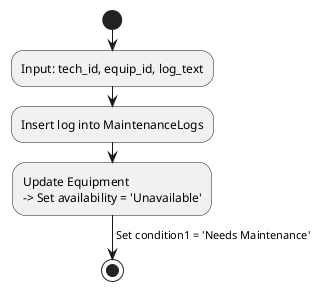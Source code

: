 @startuml
start
:Input: tech_id, equip_id, log_text;
:Insert log into MaintenanceLogs;
:Update Equipment
-> Set availability = 'Unavailable';
-> Set condition1 = 'Needs Maintenance';
stop
@enduml
